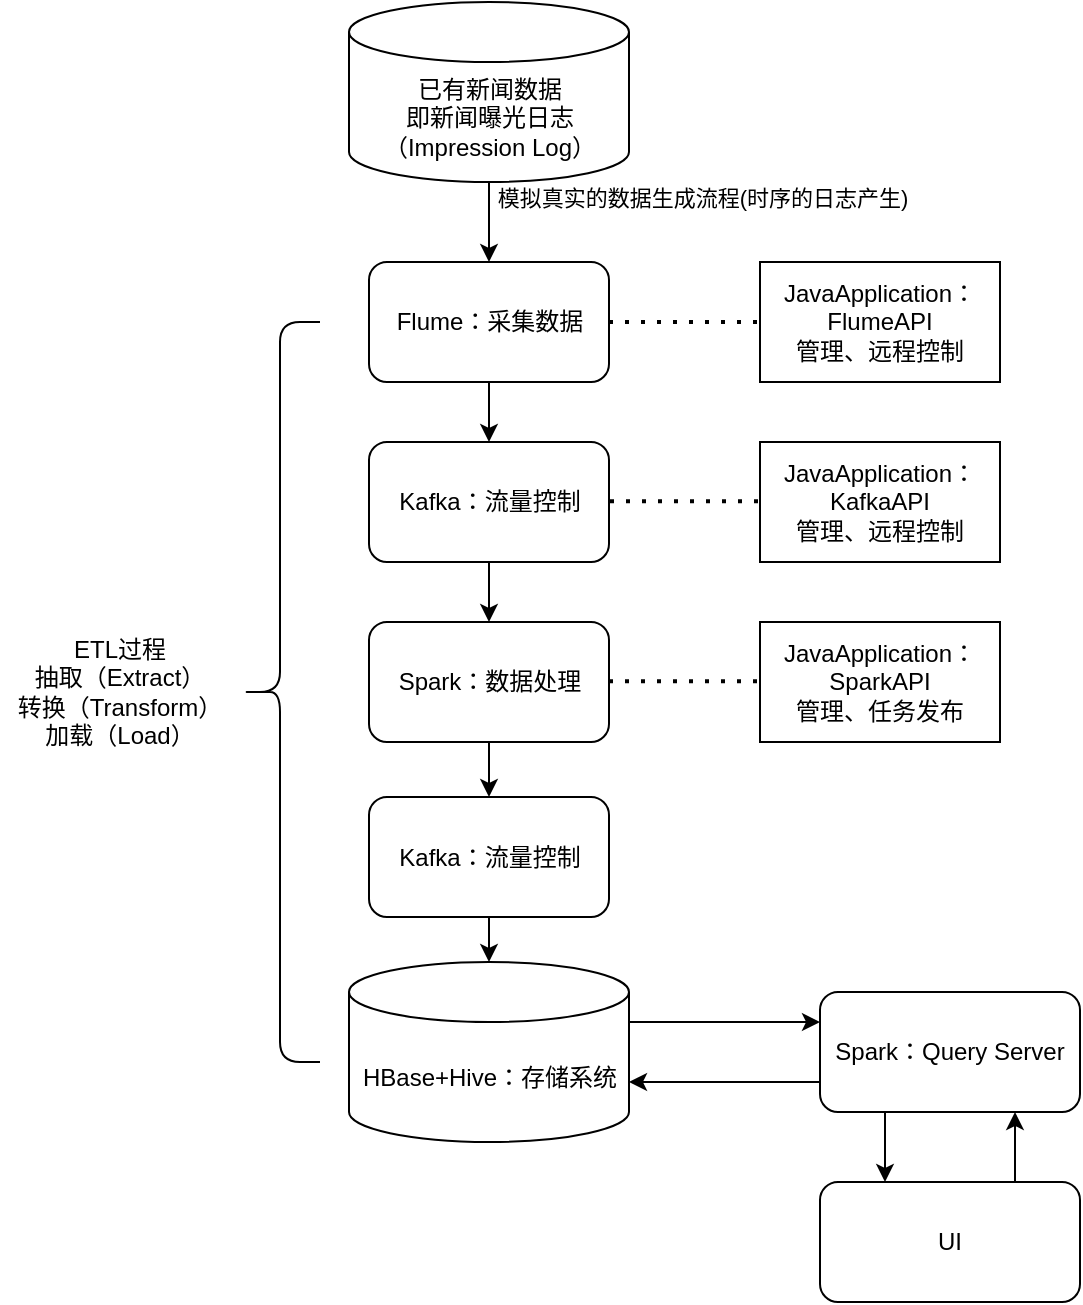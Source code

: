<mxfile version="22.1.2" type="device">
  <diagram name="第 1 页" id="ptOUYfW6S8ZAG48k3fLp">
    <mxGraphModel dx="757" dy="566" grid="1" gridSize="10" guides="1" tooltips="1" connect="1" arrows="1" fold="1" page="1" pageScale="1" pageWidth="827" pageHeight="1169" math="0" shadow="0">
      <root>
        <mxCell id="0" />
        <mxCell id="1" parent="0" />
        <mxCell id="U2Onlyu2_6j4N5bPEz4X-3" style="edgeStyle=orthogonalEdgeStyle;rounded=0;orthogonalLoop=1;jettySize=auto;html=1;exitX=0.5;exitY=1;exitDx=0;exitDy=0;entryX=0.5;entryY=0;entryDx=0;entryDy=0;" parent="1" source="XGb1cgep01IunEYs5Dor-2" target="U2Onlyu2_6j4N5bPEz4X-2" edge="1">
          <mxGeometry relative="1" as="geometry" />
        </mxCell>
        <mxCell id="XGb1cgep01IunEYs5Dor-2" value="Flume：采集数据" style="rounded=1;whiteSpace=wrap;html=1;" parent="1" vertex="1">
          <mxGeometry x="324.5" y="180" width="120" height="60" as="geometry" />
        </mxCell>
        <mxCell id="XGb1cgep01IunEYs5Dor-5" style="edgeStyle=orthogonalEdgeStyle;rounded=0;orthogonalLoop=1;jettySize=auto;html=1;exitX=0.5;exitY=1;exitDx=0;exitDy=0;exitPerimeter=0;" parent="1" source="XGb1cgep01IunEYs5Dor-3" target="XGb1cgep01IunEYs5Dor-2" edge="1">
          <mxGeometry relative="1" as="geometry" />
        </mxCell>
        <mxCell id="XGb1cgep01IunEYs5Dor-6" value="模拟真实的数据生成流程(时序的日志产生)&lt;br&gt;" style="edgeLabel;html=1;align=center;verticalAlign=middle;resizable=0;points=[];" parent="XGb1cgep01IunEYs5Dor-5" vertex="1" connectable="0">
          <mxGeometry x="-0.148" y="1" relative="1" as="geometry">
            <mxPoint x="105" y="-9" as="offset" />
          </mxGeometry>
        </mxCell>
        <mxCell id="XGb1cgep01IunEYs5Dor-3" value="已有新闻数据&lt;br&gt;即新闻曝光日志（Impression Log）" style="shape=cylinder3;whiteSpace=wrap;html=1;boundedLbl=1;backgroundOutline=1;size=15;" parent="1" vertex="1">
          <mxGeometry x="314.5" y="50" width="140" height="90" as="geometry" />
        </mxCell>
        <mxCell id="XGb1cgep01IunEYs5Dor-13" style="edgeStyle=orthogonalEdgeStyle;rounded=0;orthogonalLoop=1;jettySize=auto;html=1;exitX=0.5;exitY=1;exitDx=0;exitDy=0;" parent="1" source="XGb1cgep01IunEYs5Dor-7" target="XGb1cgep01IunEYs5Dor-10" edge="1">
          <mxGeometry relative="1" as="geometry" />
        </mxCell>
        <mxCell id="XGb1cgep01IunEYs5Dor-7" value="Kafka：流量控制" style="rounded=1;whiteSpace=wrap;html=1;" parent="1" vertex="1">
          <mxGeometry x="324.5" y="447.5" width="120" height="60" as="geometry" />
        </mxCell>
        <mxCell id="XGb1cgep01IunEYs5Dor-19" style="edgeStyle=orthogonalEdgeStyle;rounded=0;orthogonalLoop=1;jettySize=auto;html=1;exitX=1;exitY=0;exitDx=0;exitDy=30;exitPerimeter=0;entryX=0;entryY=0.25;entryDx=0;entryDy=0;" parent="1" source="XGb1cgep01IunEYs5Dor-10" target="XGb1cgep01IunEYs5Dor-17" edge="1">
          <mxGeometry relative="1" as="geometry" />
        </mxCell>
        <mxCell id="XGb1cgep01IunEYs5Dor-10" value="HBase+Hive：存储系统" style="shape=cylinder3;whiteSpace=wrap;html=1;boundedLbl=1;backgroundOutline=1;size=15;" parent="1" vertex="1">
          <mxGeometry x="314.5" y="530" width="140" height="90" as="geometry" />
        </mxCell>
        <mxCell id="XGb1cgep01IunEYs5Dor-26" style="edgeStyle=orthogonalEdgeStyle;rounded=0;orthogonalLoop=1;jettySize=auto;html=1;exitX=0.25;exitY=1;exitDx=0;exitDy=0;entryX=0.25;entryY=0;entryDx=0;entryDy=0;" parent="1" source="XGb1cgep01IunEYs5Dor-17" target="XGb1cgep01IunEYs5Dor-23" edge="1">
          <mxGeometry relative="1" as="geometry" />
        </mxCell>
        <mxCell id="XGb1cgep01IunEYs5Dor-17" value="Spark：Query Server" style="rounded=1;whiteSpace=wrap;html=1;" parent="1" vertex="1">
          <mxGeometry x="550" y="545" width="130" height="60" as="geometry" />
        </mxCell>
        <mxCell id="XGb1cgep01IunEYs5Dor-21" style="edgeStyle=orthogonalEdgeStyle;rounded=0;orthogonalLoop=1;jettySize=auto;html=1;exitX=0;exitY=0.75;exitDx=0;exitDy=0;entryX=1;entryY=0;entryDx=0;entryDy=60;entryPerimeter=0;" parent="1" source="XGb1cgep01IunEYs5Dor-17" target="XGb1cgep01IunEYs5Dor-10" edge="1">
          <mxGeometry relative="1" as="geometry" />
        </mxCell>
        <mxCell id="XGb1cgep01IunEYs5Dor-27" style="edgeStyle=orthogonalEdgeStyle;rounded=0;orthogonalLoop=1;jettySize=auto;html=1;exitX=0.75;exitY=0;exitDx=0;exitDy=0;entryX=0.75;entryY=1;entryDx=0;entryDy=0;" parent="1" source="XGb1cgep01IunEYs5Dor-23" target="XGb1cgep01IunEYs5Dor-17" edge="1">
          <mxGeometry relative="1" as="geometry" />
        </mxCell>
        <mxCell id="XGb1cgep01IunEYs5Dor-23" value="UI" style="rounded=1;whiteSpace=wrap;html=1;" parent="1" vertex="1">
          <mxGeometry x="550" y="640" width="130" height="60" as="geometry" />
        </mxCell>
        <mxCell id="U2Onlyu2_6j4N5bPEz4X-5" style="edgeStyle=orthogonalEdgeStyle;rounded=0;orthogonalLoop=1;jettySize=auto;html=1;exitX=0.5;exitY=1;exitDx=0;exitDy=0;entryX=0.5;entryY=0;entryDx=0;entryDy=0;" parent="1" source="U2Onlyu2_6j4N5bPEz4X-1" target="XGb1cgep01IunEYs5Dor-7" edge="1">
          <mxGeometry relative="1" as="geometry" />
        </mxCell>
        <mxCell id="U2Onlyu2_6j4N5bPEz4X-1" value="Spark：数据处理" style="rounded=1;whiteSpace=wrap;html=1;" parent="1" vertex="1">
          <mxGeometry x="324.5" y="360" width="120" height="60" as="geometry" />
        </mxCell>
        <mxCell id="U2Onlyu2_6j4N5bPEz4X-4" style="edgeStyle=orthogonalEdgeStyle;rounded=0;orthogonalLoop=1;jettySize=auto;html=1;exitX=0.5;exitY=1;exitDx=0;exitDy=0;entryX=0.5;entryY=0;entryDx=0;entryDy=0;" parent="1" source="U2Onlyu2_6j4N5bPEz4X-2" target="U2Onlyu2_6j4N5bPEz4X-1" edge="1">
          <mxGeometry relative="1" as="geometry" />
        </mxCell>
        <mxCell id="U2Onlyu2_6j4N5bPEz4X-2" value="Kafka：流量控制" style="rounded=1;whiteSpace=wrap;html=1;" parent="1" vertex="1">
          <mxGeometry x="324.5" y="270" width="120" height="60" as="geometry" />
        </mxCell>
        <mxCell id="U2Onlyu2_6j4N5bPEz4X-6" value="" style="group" parent="1" vertex="1" connectable="0">
          <mxGeometry x="140" y="210" width="160" height="370" as="geometry" />
        </mxCell>
        <mxCell id="XGb1cgep01IunEYs5Dor-14" value="" style="shape=curlyBracket;whiteSpace=wrap;html=1;rounded=1;labelPosition=left;verticalLabelPosition=middle;align=right;verticalAlign=middle;" parent="U2Onlyu2_6j4N5bPEz4X-6" vertex="1">
          <mxGeometry x="120" width="40" height="370.0" as="geometry" />
        </mxCell>
        <mxCell id="XGb1cgep01IunEYs5Dor-16" value="ETL过程&lt;br&gt;抽取（Extract）&lt;br&gt;转换（Transform）&lt;br&gt;加载（Load）" style="text;html=1;strokeColor=none;fillColor=none;align=center;verticalAlign=middle;whiteSpace=wrap;rounded=0;" parent="U2Onlyu2_6j4N5bPEz4X-6" vertex="1">
          <mxGeometry y="151.597" width="120" height="66.806" as="geometry" />
        </mxCell>
        <mxCell id="yUt5xuFoCq-Sl0m5r0FM-1" value="JavaApplication：&lt;br&gt;FlumeAPI&lt;br&gt;管理、远程控制" style="rounded=0;whiteSpace=wrap;html=1;" vertex="1" parent="1">
          <mxGeometry x="520" y="180" width="120" height="60" as="geometry" />
        </mxCell>
        <mxCell id="yUt5xuFoCq-Sl0m5r0FM-2" value="JavaApplication：&lt;br&gt;KafkaAPI&lt;br&gt;管理、远程控制" style="rounded=0;whiteSpace=wrap;html=1;" vertex="1" parent="1">
          <mxGeometry x="520" y="270" width="120" height="60" as="geometry" />
        </mxCell>
        <mxCell id="yUt5xuFoCq-Sl0m5r0FM-3" value="JavaApplication：&lt;br&gt;SparkAPI&lt;br&gt;管理、任务发布" style="rounded=0;whiteSpace=wrap;html=1;" vertex="1" parent="1">
          <mxGeometry x="520" y="360" width="120" height="60" as="geometry" />
        </mxCell>
        <mxCell id="yUt5xuFoCq-Sl0m5r0FM-4" value="" style="endArrow=none;dashed=1;html=1;dashPattern=1 3;strokeWidth=2;rounded=0;entryX=0;entryY=0.5;entryDx=0;entryDy=0;exitX=1;exitY=0.5;exitDx=0;exitDy=0;" edge="1" parent="1" source="XGb1cgep01IunEYs5Dor-2" target="yUt5xuFoCq-Sl0m5r0FM-1">
          <mxGeometry width="50" height="50" relative="1" as="geometry">
            <mxPoint x="480" y="240" as="sourcePoint" />
            <mxPoint x="494.5" y="160" as="targetPoint" />
          </mxGeometry>
        </mxCell>
        <mxCell id="yUt5xuFoCq-Sl0m5r0FM-5" value="" style="endArrow=none;dashed=1;html=1;dashPattern=1 3;strokeWidth=2;rounded=0;entryX=0;entryY=0.5;entryDx=0;entryDy=0;exitX=1;exitY=0.5;exitDx=0;exitDy=0;" edge="1" parent="1">
          <mxGeometry width="50" height="50" relative="1" as="geometry">
            <mxPoint x="444.5" y="389.66" as="sourcePoint" />
            <mxPoint x="519.5" y="389.66" as="targetPoint" />
          </mxGeometry>
        </mxCell>
        <mxCell id="yUt5xuFoCq-Sl0m5r0FM-6" value="" style="endArrow=none;dashed=1;html=1;dashPattern=1 3;strokeWidth=2;rounded=0;entryX=0;entryY=0.5;entryDx=0;entryDy=0;exitX=1;exitY=0.5;exitDx=0;exitDy=0;" edge="1" parent="1">
          <mxGeometry width="50" height="50" relative="1" as="geometry">
            <mxPoint x="445" y="299.66" as="sourcePoint" />
            <mxPoint x="520" y="299.66" as="targetPoint" />
          </mxGeometry>
        </mxCell>
      </root>
    </mxGraphModel>
  </diagram>
</mxfile>
